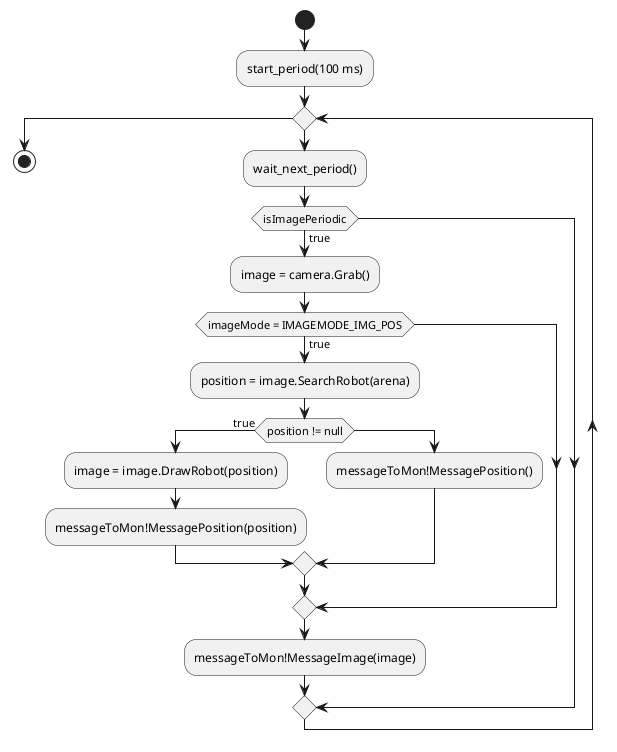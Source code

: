 @startuml
skinparam monochrome true
start
:start_period(100 ms);
while ()
:wait_next_period();
if (isImagePeriodic) then (true)
:image = camera.Grab();

if (imageMode = IMAGEMODE_IMG_POS) then (true)
:position = image.SearchRobot(arena);

if (position != null) then (true)
:image = image.DrawRobot(position);
:messageToMon!MessagePosition(position);
else
:messageToMon!MessagePosition();
endif

else
endif

:messageToMon!MessageImage(image);

else
endif
endwhile
stop
@enduml